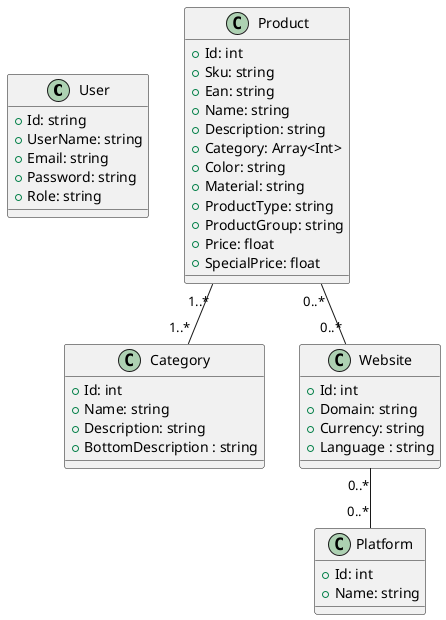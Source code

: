 @startuml Design Class Diagram (DCD)

class User {
    + Id: string
    + UserName: string
    + Email: string
    + Password: string
    + Role: string        
}

class Product {
    + Id: int
    + Sku: string
    + Ean: string
    + Name: string
    + Description: string
    + Category: Array<Int>
    + Color: string
    + Material: string
    + ProductType: string
    + ProductGroup: string
    + Price: float
    + SpecialPrice: float     
}

class Category {
    + Id: int
    + Name: string
    + Description: string
    + BottomDescription : string
}

class Website {
    + Id: int
    + Domain: string
    + Currency: string
    + Language : string
}

class Platform {
    + Id: int
    + Name: string
}

' class Localization {
'     + Id: int
'     + Language: string
' }

Product "1..*" -- "1..*" Category
Product "0..*" -- "0..*" Website
' Website "0..1" -- "0..1" Localization
Website "0..*" -- "0..*" Platform


@enduml